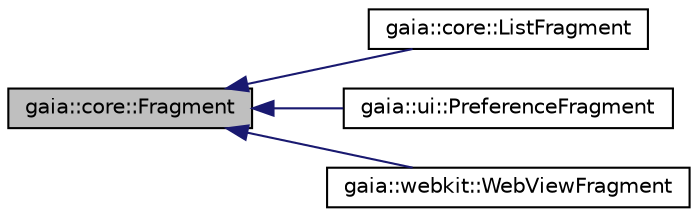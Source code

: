 digraph G
{
  edge [fontname="Helvetica",fontsize="10",labelfontname="Helvetica",labelfontsize="10"];
  node [fontname="Helvetica",fontsize="10",shape=record];
  rankdir=LR;
  Node1 [label="gaia::core::Fragment",height=0.2,width=0.4,color="black", fillcolor="grey75", style="filled" fontcolor="black"];
  Node1 -> Node2 [dir=back,color="midnightblue",fontsize="10",style="solid",fontname="Helvetica"];
  Node2 [label="gaia::core::ListFragment",height=0.2,width=0.4,color="black", fillcolor="white", style="filled",URL="$d7/d81/classgaia_1_1core_1_1_list_fragment.html",tooltip="A Fragment that dispalys a list od items."];
  Node1 -> Node3 [dir=back,color="midnightblue",fontsize="10",style="solid",fontname="Helvetica"];
  Node3 [label="gaia::ui::PreferenceFragment",height=0.2,width=0.4,color="black", fillcolor="white", style="filled",URL="$db/d12/classgaia_1_1ui_1_1_preference_fragment.html",tooltip="Shows a hierarchy of Preference objects as lists."];
  Node1 -> Node4 [dir=back,color="midnightblue",fontsize="10",style="solid",fontname="Helvetica"];
  Node4 [label="gaia::webkit::WebViewFragment",height=0.2,width=0.4,color="black", fillcolor="white", style="filled",URL="$d1/d50/classgaia_1_1webkit_1_1_web_view_fragment.html"];
}
